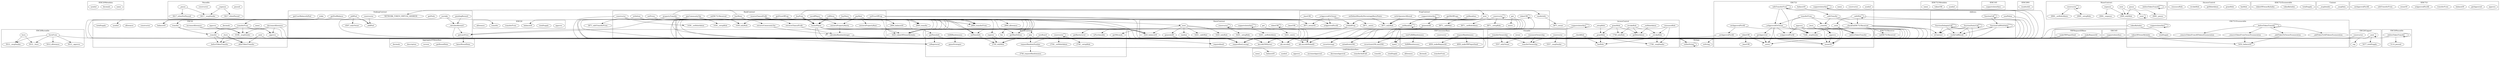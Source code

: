 strict digraph {
subgraph cluster_7307_IERC20Metadata {
label = "IERC20Metadata"
"7307_name" [label="name"]
"7307_decimals" [label="decimals"]
"7307_symbol" [label="symbol"]
}subgraph cluster_6417_Pausable {
label = "Pausable"
"6417_paused" [label="paused"]
"6417__unpause" [label="_unpause"]
"6417_constructor" [label="constructor"]
"6417__pause" [label="_pause"]
"6417__unpause" -> "6417_whenPaused"
"6417__pause" -> "6417__msgSender"
"6417__pause" -> "6417_whenNotPaused"
"6417__unpause" -> "6417__msgSender"
}subgraph cluster_5012_ERC20Burnable {
label = "ERC20Burnable"
"5012_burnFrom" [label="burnFrom"]
"5012_burn" [label="burn"]
"5012_burnFrom" -> "5012__msgSender"
"5012_burn" -> "5012__msgSender"
"5012_burnFrom" -> "5012_allowance"
"5012_burn" -> "5012__burn"
"5012_burnFrom" -> "5012__approve"
"5012_burnFrom" -> "5012__burn"
}subgraph cluster_6168_ERC20 {
label = "ERC20"
"6168_transferFrom" [label="transferFrom"]
"6168_name" [label="name"]
"6168__mint" [label="_mint"]
"6168_transfer" [label="transfer"]
"6168__beforeTokenTransfer" [label="_beforeTokenTransfer"]
"6168_decimals" [label="decimals"]
"6168__burn" [label="_burn"]
"6168_decreaseAllowance" [label="decreaseAllowance"]
"6168__transfer" [label="_transfer"]
"6168_approve" [label="approve"]
"6168_symbol" [label="symbol"]
"6168_increaseAllowance" [label="increaseAllowance"]
"6168_constructor" [label="constructor"]
"6168__approve" [label="_approve"]
"6168_allowance" [label="allowance"]
"6168_balanceOf" [label="balanceOf"]
"6168_totalSupply" [label="totalSupply"]
"6168__afterTokenTransfer" [label="_afterTokenTransfer"]
"6168_transfer" -> "6168__transfer"
"6168_approve" -> "6168__msgSender"
"6168_transferFrom" -> "6168__approve"
"6168_transfer" -> "6168__msgSender"
"6168_decreaseAllowance" -> "6168__approve"
"6168_increaseAllowance" -> "6168__approve"
"6168__mint" -> "6168__beforeTokenTransfer"
"6168_decreaseAllowance" -> "6168__msgSender"
"6168__transfer" -> "6168__beforeTokenTransfer"
"6168_approve" -> "6168__approve"
"6168_increaseAllowance" -> "6168__msgSender"
"6168__mint" -> "6168__afterTokenTransfer"
"6168_transferFrom" -> "6168__msgSender"
"6168__burn" -> "6168__afterTokenTransfer"
"6168__burn" -> "6168__beforeTokenTransfer"
"6168__transfer" -> "6168__afterTokenTransfer"
"6168_transferFrom" -> "6168__transfer"
}subgraph cluster_7450_IERC721Metadata {
label = "IERC721Metadata"
"7450_symbol" [label="symbol"]
"7450_tokenURI" [label="tokenURI"]
"7450_name" [label="name"]
}subgraph cluster_4507_StakingContract {
label = "StakingContract"
"4507_unstake" [label="unstake"]
"4507__addPool" [label="_addPool"]
"4507_constructor" [label="constructor"]
"4507_getPools" [label="getPools"]
"4507_getPoolBalance" [label="getPoolBalance"]
"4507_stake" [label="stake"]
"4507_pendingReward" [label="pendingReward"]
"4507_addPool" [label="addPool"]
"4507__calculateReward" [label="_calculateReward"]
"4507_NETWORK_TOKEN_VIRTUAL_ADDRESS" [label="NETWORK_TOKEN_VIRTUAL_ADDRESS"]
"4507_getUserBalanceInPool" [label="getUserBalanceInPool"]
"4507_getLastPrice" [label="getLastPrice"]
"4507_unstake" -> "4507__calculateReward"
"4507_addPool" -> "4507_onlyOwner"
"4507_constructor" -> "4507__addPool"
"4507_addPool" -> "4507__addPool"
"4507__calculateReward" -> "4507_getLastPrice"
"4507_pendingReward" -> "4507__calculateReward"
}subgraph cluster_1439_BankContract {
label = "BankContract"
"1439_buyMono" [label="buyMono"]
"1439_enrollPlayer" [label="enrollPlayer"]
"1439_setPriceOfProp" [label="setPriceOfProp"]
"1439_locatePlayer" [label="locatePlayer"]
"1439_receiveChanceProfit" [label="receiveChanceProfit"]
"1439_payRent" [label="payRent"]
"1439_buyPawn" [label="buyPawn"]
"1439_retrievePropertyRent" [label="retrievePropertyRent"]
"1439_rollDices" [label="rollDices"]
"1439_retrievePropertyRarity" [label="retrievePropertyRarity"]
"1439_propertyTransfer" [label="propertyTransfer"]
"1439_setPrices" [label="setPrices"]
"1439_calculateRandomInteger" [label="calculateRandomInteger"]
"1439_onERC721Received" [label="onERC721Received"]
"1439_payCommunityTax" [label="payCommunityTax"]
"1439_getPriceOfProp" [label="getPriceOfProp"]
"1439_constructor" [label="constructor"]
"1439_withdraw" [label="withdraw"]
"1439_retrieveChanceProfit" [label="retrieveChanceProfit"]
"1439_retrieveCommunityTax" [label="retrieveCommunityTax"]
"1439_buyProp" [label="buyProp"]
"1439_payCommunityTax" -> "1439_retrieveCommunityTax"
"1439_payCommunityTax" -> "1439_locatePlayer"
"1439_constructor" -> "1439__setupRole"
"1439_setPriceOfProp" -> "1439_onlyRole"
"1439_receiveChanceProfit" -> "1439_retrieveChanceProfit"
"1439_buyProp" -> "1439_locatePlayer"
"1439_retrievePropertyRarity" -> "1439_calculateRandomInteger"
"1439_rollDices" -> "1439_locatePlayer"
"1439_payRent" -> "1439_locatePlayer"
"1439_receiveChanceProfit" -> "1439_locatePlayer"
"1439_retrieveChanceProfit" -> "1439_calculateRandomInteger"
"1439_retrieveCommunityTax" -> "1439_calculateRandomInteger"
"1439_payRent" -> "1439_retrievePropertyRarity"
"1439_withdraw" -> "1439_onlyRole"
"1439_propertyTransfer" -> "1439_onlyRole"
"1439_constructor" -> "1439__setRoleAdmin"
"1439_buyProp" -> "1439_retrievePropertyRarity"
"1439_setPrices" -> "1439_onlyRole"
"1439_payRent" -> "1439_retrievePropertyRent"
}subgraph cluster_3871_PropContract {
label = "PropContract"
"3871_constructor" [label="constructor"]
"3871_royaltyInfo" [label="royaltyInfo"]
"3871_mint" [label="mint"]
"3871_setRoyalties" [label="setRoyalties"]
"3871_isApprovedForAll" [label="isApprovedForAll"]
"3871__isApprovedOrOwner" [label="_isApprovedOrOwner"]
"3871_setDefaultRoyaltyPercentageBasisPoints" [label="setDefaultRoyaltyPercentageBasisPoints"]
"3871_isValidProp" [label="isValidProp"]
"3871_generateID" [label="generateID"]
"3871__setRoyalties" [label="_setRoyalties"]
"3871_getNbOfProps" [label="getNbOfProps"]
"3871_supportsInterface" [label="supportsInterface"]
"3871_setIsOperatorAllowed" [label="setIsOperatorAllowed"]
"3871_tokenURI" [label="tokenURI"]
"3871_get" [label="get"]
"3871__baseURI" [label="_baseURI"]
"3871_exists" [label="exists"]
"3871__isApprovedOrOwner" -> "3871_ownerOf"
"3871__setRoyalties" -> "3871__setRoyalties"
"3871_constructor" -> "3871_constructor"
"3871_mint" -> "3871_generateID"
"3871_mint" -> "3871__safeMint"
"3871_tokenURI" -> "3871_tokenURI"
"3871_setRoyalties" -> "3871__setRoyalties"
"3871_mint" -> "3871_isValidProp"
"3871__isApprovedOrOwner" -> "3871_isApprovedForAll"
"3871_constructor" -> "3871__setRoleAdmin"
"3871_mint" -> "3871_onlyRole"
"3871_get" -> "3871_exists"
"3871_getNbOfProps" -> "3871_isValidProp"
"3871_setRoyalties" -> "3871_onlyRole"
"3871_mint" -> "3871__setRoyalties"
"3871_supportsInterface" -> "3871_supportsInterface"
"3871_setDefaultRoyaltyPercentageBasisPoints" -> "3871_onlyRole"
"3871_constructor" -> "3871__setupRole"
"3871_setIsOperatorAllowed" -> "3871_onlyRole"
"3871__isApprovedOrOwner" -> "3871__exists"
}subgraph cluster_1826_IERC20 {
label = "IERC20"
"1826_approve" [label="approve"]
"1826_totalSupply" [label="totalSupply"]
"1826_balanceOf" [label="balanceOf"]
"1826_transferFrom" [label="transferFrom"]
"1826_transfer" [label="transfer"]
"1826_allowance" [label="allowance"]
}subgraph cluster_6180_IERC165 {
label = "IERC165"
"6180_supportsInterface" [label="supportsInterface"]
}subgraph cluster_3243_PawnContract {
label = "PawnContract"
"3243_generateID" [label="generateID"]
"3243__baseURI" [label="_baseURI"]
"3243_constructor" [label="constructor"]
"3243_get" [label="get"]
"3243_supportsInterface" [label="supportsInterface"]
"3243_random" [label="random"]
"3243_tokenURI" [label="tokenURI"]
"3243_mint" [label="mint"]
"3243_supportsInterface" -> "3243_supportsInterface"
"3243_constructor" -> "3243__setupRole"
"3243_constructor" -> "3243_constructor"
"3243_mint" -> "3243_generateID"
"3243_mint" -> "3243__safeMint"
"3243_mint" -> "3243_random"
"3243_constructor" -> "3243__setRoleAdmin"
"3243_get" -> "3243__exists"
"3243_mint" -> "3243_balanceOf"
"3243_tokenURI" -> "3243_tokenURI"
"3243_mint" -> "3243_onlyRole"
}subgraph cluster_2740_BoardContract {
label = "BoardContract"
"2740_setPawnInfo" [label="setPawnInfo"]
"2740_getPawnInfo" [label="getPawnInfo"]
"2740_getNbLands" [label="getNbLands"]
"2740_requestRandomNumber" [label="requestRandomNumber"]
"2740_constructor" [label="constructor"]
"2740_register" [label="register"]
"2740_isRegistered" [label="isRegistered"]
"2740_isPurchasable" [label="isPurchasable"]
"2740_fee" [label="fee"]
"2740_gameStrategist" [label="gameStrategist"]
"2740_newBoard" [label="newBoard"]
"2740_getMaxEdition" [label="getMaxEdition"]
"2740_play" [label="play"]
"2740_fulfillRandomness" [label="fulfillRandomness"]
"2740_getRarityLevel" [label="getRarityLevel"]
"2740_constructor" -> "2740__setRoleAdmin"
"2740_requestRandomNumber" -> "2740_requestRandomness"
"2740_getPawnInfo" -> "2740_isRegistered"
"2740_constructor" -> "2740_constructor"
"2740_newBoard" -> "2740_onlyRole"
"2740_play" -> "2740_requestRandomNumber"
"2740_fulfillRandomness" -> "2740_gameStrategist"
"2740_register" -> "2740_onlyRole"
"2740_constructor" -> "2740__setupRole"
"2740_setPawnInfo" -> "2740_onlyRole"
"2740_play" -> "2740_onlyRole"
}subgraph cluster_5557_Ownable {
label = "Ownable"
"5557_transferOwnership" [label="transferOwnership"]
"5557_constructor" [label="constructor"]
"5557_owner" [label="owner"]
"5557_renounceOwnership" [label="renounceOwnership"]
"5557__transferOwnership" [label="_transferOwnership"]
"5557_renounceOwnership" -> "5557_onlyOwner"
"5557_constructor" -> "5557__transferOwnership"
"5557_transferOwnership" -> "5557__transferOwnership"
"5557_transferOwnership" -> "5557_onlyOwner"
"5557_constructor" -> "5557__msgSender"
"5557_renounceOwnership" -> "5557__transferOwnership"
}subgraph cluster_6325_LinkTokenInterface {
label = "LinkTokenInterface"
"6325_transferFrom" [label="transferFrom"]
"6325_decimals" [label="decimals"]
"6325_allowance" [label="allowance"]
"6325_totalSupply" [label="totalSupply"]
"6325_transfer" [label="transfer"]
"6325_transferAndCall" [label="transferAndCall"]
"6325_decreaseApproval" [label="decreaseApproval"]
"6325_increaseApproval" [label="increaseApproval"]
"6325_approve" [label="approve"]
"6325_symbol" [label="symbol"]
"6325_balanceOf" [label="balanceOf"]
"6325_name" [label="name"]
}subgraph cluster_1844_IERC721Receiver {
label = "IERC721Receiver"
"1844_onERC721Received" [label="onERC721Received"]
}subgraph cluster_7747_Address {
label = "Address"
"7747_isContract" [label="isContract"]
"7747_functionStaticCall" [label="functionStaticCall"]
"7747_verifyCallResult" [label="verifyCallResult"]
"7747_functionCallWithValue" [label="functionCallWithValue"]
"7747_sendValue" [label="sendValue"]
"7747_functionCall" [label="functionCall"]
"7747_functionDelegateCall" [label="functionDelegateCall"]
"7747_functionStaticCall" -> "7747_functionStaticCall"
"7747_functionStaticCall" -> "7747_verifyCallResult"
"7747_functionCallWithValue" -> "7747_functionCallWithValue"
"7747_functionCallWithValue" -> "7747_verifyCallResult"
"7747_functionCall" -> "7747_functionCall"
"7747_functionDelegateCall" -> "7747_verifyCallResult"
"7747_functionCall" -> "7747_functionCallWithValue"
"7747_functionCallWithValue" -> "7747_isContract"
"7747_functionDelegateCall" -> "7747_functionDelegateCall"
"7747_functionStaticCall" -> "7747_isContract"
"7747_functionDelegateCall" -> "7747_isContract"
}subgraph cluster_4805_Strings {
label = "Strings"
"4805_toString" [label="toString"]
"4805_toHexString" [label="toHexString"]
"4805_toHexString" -> "4805_toHexString"
}subgraph cluster_5576_IERC2981 {
label = "IERC2981"
"5576_royaltyInfo" [label="royaltyInfo"]
}subgraph cluster_5452_ERC721Enumerable {
label = "ERC721Enumerable"
"5452_tokenOfOwnerByIndex" [label="tokenOfOwnerByIndex"]
"5452_tokenByIndex" [label="tokenByIndex"]
"5452_totalSupply" [label="totalSupply"]
"5452__beforeTokenTransfer" [label="_beforeTokenTransfer"]
"5452__addTokenToAllTokensEnumeration" [label="_addTokenToAllTokensEnumeration"]
"5452__removeTokenFromAllTokensEnumeration" [label="_removeTokenFromAllTokensEnumeration"]
"5452_supportsInterface" [label="supportsInterface"]
"5452__addTokenToOwnerEnumeration" [label="_addTokenToOwnerEnumeration"]
"5452__removeTokenFromOwnerEnumeration" [label="_removeTokenFromOwnerEnumeration"]
"5452_tokenOfOwnerByIndex" -> "5452_balanceOf"
"5452__beforeTokenTransfer" -> "5452__removeTokenFromOwnerEnumeration"
"5452__beforeTokenTransfer" -> "5452__removeTokenFromAllTokensEnumeration"
"5452__removeTokenFromOwnerEnumeration" -> "5452_balanceOf"
"5452__beforeTokenTransfer" -> "5452__beforeTokenTransfer"
"5452__beforeTokenTransfer" -> "5452__addTokenToOwnerEnumeration"
"5452__beforeTokenTransfer" -> "5452__addTokenToAllTokensEnumeration"
"5452_tokenByIndex" -> "5452_totalSupply"
"5452_supportsInterface" -> "5452_supportsInterface"
"5452__addTokenToOwnerEnumeration" -> "5452_balanceOf"
}subgraph cluster_7248_ERC721 {
label = "ERC721"
"7248_symbol" [label="symbol"]
"7248_getApproved" [label="getApproved"]
"7248_constructor" [label="constructor"]
"7248__checkOnERC721Received" [label="_checkOnERC721Received"]
"7248_name" [label="name"]
"7248_setApprovalForAll" [label="setApprovalForAll"]
"7248__baseURI" [label="_baseURI"]
"7248_safeTransferFrom" [label="safeTransferFrom"]
"7248_tokenURI" [label="tokenURI"]
"7248__beforeTokenTransfer" [label="_beforeTokenTransfer"]
"7248__transfer" [label="_transfer"]
"7248__burn" [label="_burn"]
"7248_ownerOf" [label="ownerOf"]
"7248_supportsInterface" [label="supportsInterface"]
"7248__exists" [label="_exists"]
"7248_approve" [label="approve"]
"7248__safeMint" [label="_safeMint"]
"7248_isApprovedForAll" [label="isApprovedForAll"]
"7248__approve" [label="_approve"]
"7248_transferFrom" [label="transferFrom"]
"7248__isApprovedOrOwner" [label="_isApprovedOrOwner"]
"7248__mint" [label="_mint"]
"7248__safeTransfer" [label="_safeTransfer"]
"7248__setApprovalForAll" [label="_setApprovalForAll"]
"7248_balanceOf" [label="balanceOf"]
"7248_safeTransferFrom" -> "7248__msgSender"
"7248_approve" -> "7248__approve"
"7248__approve" -> "7248_ownerOf"
"7248_approve" -> "7248_isApprovedForAll"
"7248_transferFrom" -> "7248__msgSender"
"7248__transfer" -> "7248__beforeTokenTransfer"
"7248__burn" -> "7248__beforeTokenTransfer"
"7248_transferFrom" -> "7248__isApprovedOrOwner"
"7248__safeTransfer" -> "7248__checkOnERC721Received"
"7248_safeTransferFrom" -> "7248__isApprovedOrOwner"
"7248_getApproved" -> "7248__exists"
"7248__isApprovedOrOwner" -> "7248_isApprovedForAll"
"7248__burn" -> "7248__approve"
"7248__isApprovedOrOwner" -> "7248_getApproved"
"7248_setApprovalForAll" -> "7248__setApprovalForAll"
"7248_tokenURI" -> "7248__baseURI"
"7248__safeMint" -> "7248__mint"
"7248__mint" -> "7248__beforeTokenTransfer"
"7248_tokenURI" -> "7248__exists"
"7248_approve" -> "7248_ownerOf"
"7248_setApprovalForAll" -> "7248__msgSender"
"7248_safeTransferFrom" -> "7248__safeTransfer"
"7248__safeMint" -> "7248__safeMint"
"7248__checkOnERC721Received" -> "7248__msgSender"
"7248__isApprovedOrOwner" -> "7248__exists"
"7248__burn" -> "7248_ownerOf"
"7248_transferFrom" -> "7248__transfer"
"7248__transfer" -> "7248_ownerOf"
"7248_safeTransferFrom" -> "7248_safeTransferFrom"
"7248__transfer" -> "7248__approve"
"7248__isApprovedOrOwner" -> "7248_ownerOf"
"7248_approve" -> "7248__msgSender"
"7248__safeTransfer" -> "7248__transfer"
"7248_supportsInterface" -> "7248_supportsInterface"
"7248__safeMint" -> "7248__checkOnERC721Received"
"7248__mint" -> "7248__exists"
}subgraph cluster_1748_AccessControl {
label = "AccessControl"
"1748_grantRole" [label="grantRole"]
"1748__grantRole" [label="_grantRole"]
"1748_renounceRole" [label="renounceRole"]
"1748_getRoleAdmin" [label="getRoleAdmin"]
"1748_hasRole" [label="hasRole"]
"1748_revokeRole" [label="revokeRole"]
"1748__revokeRole" [label="_revokeRole"]
"1748_supportsInterface" [label="supportsInterface"]
"1748__setRoleAdmin" [label="_setRoleAdmin"]
"1748__setupRole" [label="_setupRole"]
"1748__checkRole" [label="_checkRole"]
"1748__grantRole" -> "1748_hasRole"
"1748_supportsInterface" -> "1748_supportsInterface"
"1748_revokeRole" -> "1748__revokeRole"
"1748_renounceRole" -> "1748__msgSender"
"1748_renounceRole" -> "1748__revokeRole"
"1748_grantRole" -> "1748__grantRole"
"1748__setupRole" -> "1748__grantRole"
"1748__grantRole" -> "1748__msgSender"
"1748__revokeRole" -> "1748_hasRole"
"1748_revokeRole" -> "1748_getRoleAdmin"
"1748__setRoleAdmin" -> "1748_getRoleAdmin"
"1748__revokeRole" -> "1748__msgSender"
"1748_revokeRole" -> "1748_onlyRole"
"1748_grantRole" -> "1748_onlyRole"
"1748_grantRole" -> "1748_getRoleAdmin"
"1748__checkRole" -> "1748_hasRole"
}subgraph cluster_5077_ERC20Capped {
label = "ERC20Capped"
"5077_cap" [label="cap"]
"5077_constructor" [label="constructor"]
"5077__mint" [label="_mint"]
"5077__mint" -> "5077_totalSupply"
"5077__mint" -> "5077__mint"
"5077__mint" -> "5077_cap"
}subgraph cluster_4950_VRFConsumerBase {
label = "VRFConsumerBase"
"4950_fulfillRandomness" [label="fulfillRandomness"]
"4950_requestRandomness" [label="requestRandomness"]
"4950_constructor" [label="constructor"]
"4950_rawFulfillRandomness" [label="rawFulfillRandomness"]
"4950_requestRandomness" -> "4950_makeRequestId"
"4950_rawFulfillRandomness" -> "4950_fulfillRandomness"
"4950_requestRandomness" -> "4950_makeVRFInputSeed"
}subgraph cluster_6230_VRFRequestIDBase {
label = "VRFRequestIDBase"
"6230_makeVRFInputSeed" [label="makeVRFInputSeed"]
"6230_makeRequestId" [label="makeRequestId"]
}subgraph cluster_2900_MonoContract {
label = "MonoContract"
"2900__beforeTokenTransfer" [label="_beforeTokenTransfer"]
"2900_pause" [label="pause"]
"2900_mint" [label="mint"]
"2900__mint" [label="_mint"]
"2900_unpause" [label="unpause"]
"2900_constructor" [label="constructor"]
"2900_mint" -> "2900_onlyRole"
"2900_constructor" -> "2900__setRoleAdmin"
"2900_pause" -> "2900__pause"
"2900_constructor" -> "2900_constructor"
"2900_pause" -> "2900_onlyRole"
"2900_unpause" -> "2900__unpause"
"2900__mint" -> "2900__mint"
"2900_mint" -> "2900__mint"
"2900_unpause" -> "2900_onlyRole"
"2900__beforeTokenTransfer" -> "2900__beforeTokenTransfer"
"2900_constructor" -> "2900__setupRole"
}subgraph cluster_4829_ERC165 {
label = "ERC165"
"4829_supportsInterface" [label="supportsInterface"]
}subgraph cluster_4580_IAccessControl {
label = "IAccessControl"
"4580_hasRole" [label="hasRole"]
"4580_grantRole" [label="grantRole"]
"4580_getRoleAdmin" [label="getRoleAdmin"]
"4580_revokeRole" [label="revokeRole"]
"4580_renounceRole" [label="renounceRole"]
}subgraph cluster_7279_IERC721Enumerable {
label = "IERC721Enumerable"
"7279_totalSupply" [label="totalSupply"]
"7279_tokenByIndex" [label="tokenByIndex"]
"7279_tokenOfOwnerByIndex" [label="tokenOfOwnerByIndex"]
}subgraph cluster_4602_Context {
label = "Context"
"4602__msgData" [label="_msgData"]
"4602__msgSender" [label="_msgSender"]
}subgraph cluster_5622_AggregatorV3Interface {
label = "AggregatorV3Interface"
"5622_latestRoundData" [label="latestRoundData"]
"5622_getRoundData" [label="getRoundData"]
"5622_version" [label="version"]
"5622_description" [label="description"]
"5622_decimals" [label="decimals"]
}subgraph cluster_5114_ERC20Pausable {
label = "ERC20Pausable"
"5114__beforeTokenTransfer" [label="_beforeTokenTransfer"]
"5114__beforeTokenTransfer" -> "5114__beforeTokenTransfer"
"5114__beforeTokenTransfer" -> "5114_paused"
}subgraph cluster_7423_IERC721 {
label = "IERC721"
"7423_approve" [label="approve"]
"7423_getApproved" [label="getApproved"]
"7423_balanceOf" [label="balanceOf"]
"7423_transferFrom" [label="transferFrom"]
"7423_isApprovedForAll" [label="isApprovedForAll"]
"7423_ownerOf" [label="ownerOf"]
"7423_safeTransferFrom" [label="safeTransferFrom"]
"7423_setApprovalForAll" [label="setApprovalForAll"]
}subgraph cluster_solidity {
label = "[Solidity]"
"revert(string)" 
"abi.encodePacked()" 
"type()" 
"require(bool,string)" 
"require(bool)" 
"abi.encode()" 
"keccak256(bytes)" 
"mload(uint256)" 
"revert(uint256,uint256)" 
"3871_getNbOfProps" -> "require(bool,string)"
"1439_buyMono" -> "require(bool,string)"
"7747_verifyCallResult" -> "mload(uint256)"
"1748__checkRole" -> "abi.encodePacked()"
"1439_payCommunityTax" -> "require(bool,string)"
"7248_safeTransferFrom" -> "require(bool,string)"
"7747_functionDelegateCall" -> "require(bool,string)"
"7248_transferFrom" -> "require(bool,string)"
"2740_newBoard" -> "require(bool,string)"
"3871_generateID" -> "keccak256(bytes)"
"4507_stake" -> "require(bool,string)"
"4507_unstake" -> "require(bool,string)"
"7248__mint" -> "require(bool,string)"
"2740_getPawnInfo" -> "require(bool,string)"
"3871_mint" -> "require(bool,string)"
"7248__checkOnERC721Received" -> "revert(string)"
"3243_generateID" -> "abi.encodePacked()"
"5114__beforeTokenTransfer" -> "require(bool,string)"
"4805_toHexString" -> "require(bool,string)"
"1439_rollDices" -> "require(bool,string)"
"7248_supportsInterface" -> "type()"
"1439_propertyTransfer" -> "require(bool)"
"6168__mint" -> "require(bool,string)"
"1439_getPriceOfProp" -> "require(bool,string)"
"1439_calculateRandomInteger" -> "abi.encode()"
"6168_decreaseAllowance" -> "require(bool,string)"
"7248__checkOnERC721Received" -> "mload(uint256)"
"1439_buyProp" -> "require(bool,string)"
"1748__checkRole" -> "revert(string)"
"5077_constructor" -> "require(bool,string)"
"5452_tokenByIndex" -> "require(bool,string)"
"3871__isApprovedOrOwner" -> "require(bool,string)"
"3243_mint" -> "require(bool,string)"
"3871_generateID" -> "require(bool,string)"
"3871_tokenURI" -> "abi.encodePacked()"
"3871__setRoyalties" -> "require(bool,string)"
"7248__isApprovedOrOwner" -> "require(bool,string)"
"1748_renounceRole" -> "require(bool,string)"
"4829_supportsInterface" -> "type()"
"3243_random" -> "keccak256(bytes)"
"2740_requestRandomNumber" -> "require(bool,string)"
"7248__setApprovalForAll" -> "require(bool,string)"
"7248_balanceOf" -> "require(bool,string)"
"7747_functionStaticCall" -> "require(bool,string)"
"2740_register" -> "require(bool,string)"
"1439_buyPawn" -> "require(bool,string)"
"1439_setPriceOfProp" -> "require(bool,string)"
"7248_getApproved" -> "require(bool,string)"
"7747_verifyCallResult" -> "revert(uint256,uint256)"
"3243_get" -> "require(bool,string)"
"1439_constructor" -> "require(bool,string)"
"7747_functionCallWithValue" -> "require(bool,string)"
"7248_ownerOf" -> "require(bool,string)"
"1439_propertyTransfer" -> "require(bool,string)"
"6168__burn" -> "require(bool,string)"
"7248__checkOnERC721Received" -> "revert(uint256,uint256)"
"6230_makeVRFInputSeed" -> "keccak256(bytes)"
"7747_verifyCallResult" -> "revert(string)"
"3871_generateID" -> "abi.encode()"
"5012_burnFrom" -> "require(bool,string)"
"1439_receiveChanceProfit" -> "require(bool,string)"
"7248_tokenURI" -> "abi.encodePacked()"
"5452_supportsInterface" -> "type()"
"6230_makeRequestId" -> "abi.encodePacked()"
"4507_addPool" -> "require(bool,string)"
"6230_makeRequestId" -> "keccak256(bytes)"
"1439_calculateRandomInteger" -> "keccak256(bytes)"
"4950_rawFulfillRandomness" -> "require(bool,string)"
"4507__calculateReward" -> "require(bool,string)"
"3243_generateID" -> "keccak256(bytes)"
"5452_tokenOfOwnerByIndex" -> "require(bool,string)"
"2740_play" -> "require(bool,string)"
"1439_payRent" -> "require(bool,string)"
"5557_transferOwnership" -> "require(bool,string)"
"6230_makeVRFInputSeed" -> "abi.encode()"
"1439_withdraw" -> "require(bool,string)"
"6168__approve" -> "require(bool,string)"
"4950_requestRandomness" -> "abi.encode()"
"7248_approve" -> "require(bool,string)"
"1439_locatePlayer" -> "require(bool,string)"
"3243_tokenURI" -> "abi.encodePacked()"
"7747_sendValue" -> "require(bool,string)"
"1748_supportsInterface" -> "type()"
"1439_enrollPlayer" -> "require(bool,string)"
"7248__transfer" -> "require(bool,string)"
"7248__safeTransfer" -> "require(bool,string)"
"6168_transferFrom" -> "require(bool,string)"
"3871_get" -> "require(bool,string)"
"7248_tokenURI" -> "require(bool,string)"
"5077__mint" -> "require(bool,string)"
"6168__transfer" -> "require(bool,string)"
"3243_random" -> "abi.encodePacked()"
"7248__safeMint" -> "require(bool,string)"
}"1439_locatePlayer" -> "2740_isRegistered"
"1439_propertyTransfer" -> "3871_isApprovedForAll"
"1439_buyMono" -> "2900_balanceOf"
"2740_requestRandomNumber" -> "6325_balanceOf"
"1439_locatePlayer" -> "2740_getPawnInfo"
"1439_enrollPlayer" -> "3243_balanceOf"
"1439_buyMono" -> "4507_NETWORK_TOKEN_VIRTUAL_ADDRESS"
"1439_buyProp" -> "2900_transferFrom"
"1439_buyProp" -> "3243_tokenOfOwnerByIndex"
"1439_payRent" -> "2900_transferFrom"
"1439_locatePlayer" -> "2740_getMaxEdition"
"1439_enrollPlayer" -> "2900_allowance"
"1439_rollDices" -> "3243_tokenOfOwnerByIndex"
"1748__checkRole" -> "4805_toHexString"
"1439_propertyTransfer" -> "3871_royaltyInfo"
"1439_payRent" -> "2740_setPawnInfo"
"7248_tokenURI" -> "4805_toString"
"1439_enrollPlayer" -> "3243_tokenOfOwnerByIndex"
"1439_receiveChanceProfit" -> "2900_transfer"
"1439_enrollPlayer" -> "2740_register"
"1439_buyPawn" -> "3243_mint"
"1439_payCommunityTax" -> "2900_transferFrom"
"3871_isValidProp" -> "2740_getNbLands"
"3871_isValidProp" -> "2740_getRarityLevel"
"7248__checkOnERC721Received" -> "7747_isContract"
"1439_receiveChanceProfit" -> "2740_setPawnInfo"
"1439_buyProp" -> "3871_mint"
"1439_getPriceOfProp" -> "3871_isValidProp"
"1439_propertyTransfer" -> "2900_transferFrom"
"1439_payRent" -> "3243_tokenOfOwnerByIndex"
"1439_payCommunityTax" -> "3243_tokenOfOwnerByIndex"
"3871_isValidProp" -> "2740_getMaxEdition"
"7248__checkOnERC721Received" -> "1844_onERC721Received"
"4507_stake" -> "6168_balanceOf"
"4507_unstake" -> "6168_transfer"
"1439_propertyTransfer" -> "3871_ownerOf"
"1439_rollDices" -> "2740_play"
"1439_buyPawn" -> "2900_transferFrom"
"4507_stake" -> "6168_transferFrom"
"1439_propertyTransfer" -> "3871_safeTransferFrom"
"3871_royaltyInfo" -> "3871_owner"
"4507__addPool" -> "6168_symbol"
"1439_locatePlayer" -> "3243_balanceOf"
"1439_receiveChanceProfit" -> "3243_tokenOfOwnerByIndex"
"1439_propertyTransfer" -> "2900_balanceOf"
"1439_payRent" -> "3871_isValidProp"
"1439_rollDices" -> "2740_fee"
"4507_getLastPrice" -> "5622_latestRoundData"
"1439_rollDices" -> "2900_transferFrom"
"1439_buyProp" -> "3871_isValidProp"
"1439_rollDices" -> "1826_balanceOf"
"1439_withdraw" -> "2900_transfer"
"1439_rollDices" -> "2740_isRegistered"
"3871_isValidProp" -> "2740_isPurchasable"
"1439_buyMono" -> "2900_transfer"
"1439_buyProp" -> "2740_setPawnInfo"
"4950_requestRandomness" -> "6325_transferAndCall"
"1439_rollDices" -> "3243_balanceOf"
"1439_locatePlayer" -> "3243_tokenOfOwnerByIndex"
"1439_setPriceOfProp" -> "3871_isValidProp"
"1439_payCommunityTax" -> "2740_setPawnInfo"
"1439_buyMono" -> "4507_getLastPrice"
"1439_rollDices" -> "4507_getLastPrice"
"4507_unstake" -> "1826_transfer"
"4507_getPoolBalance" -> "6168_balanceOf"
}